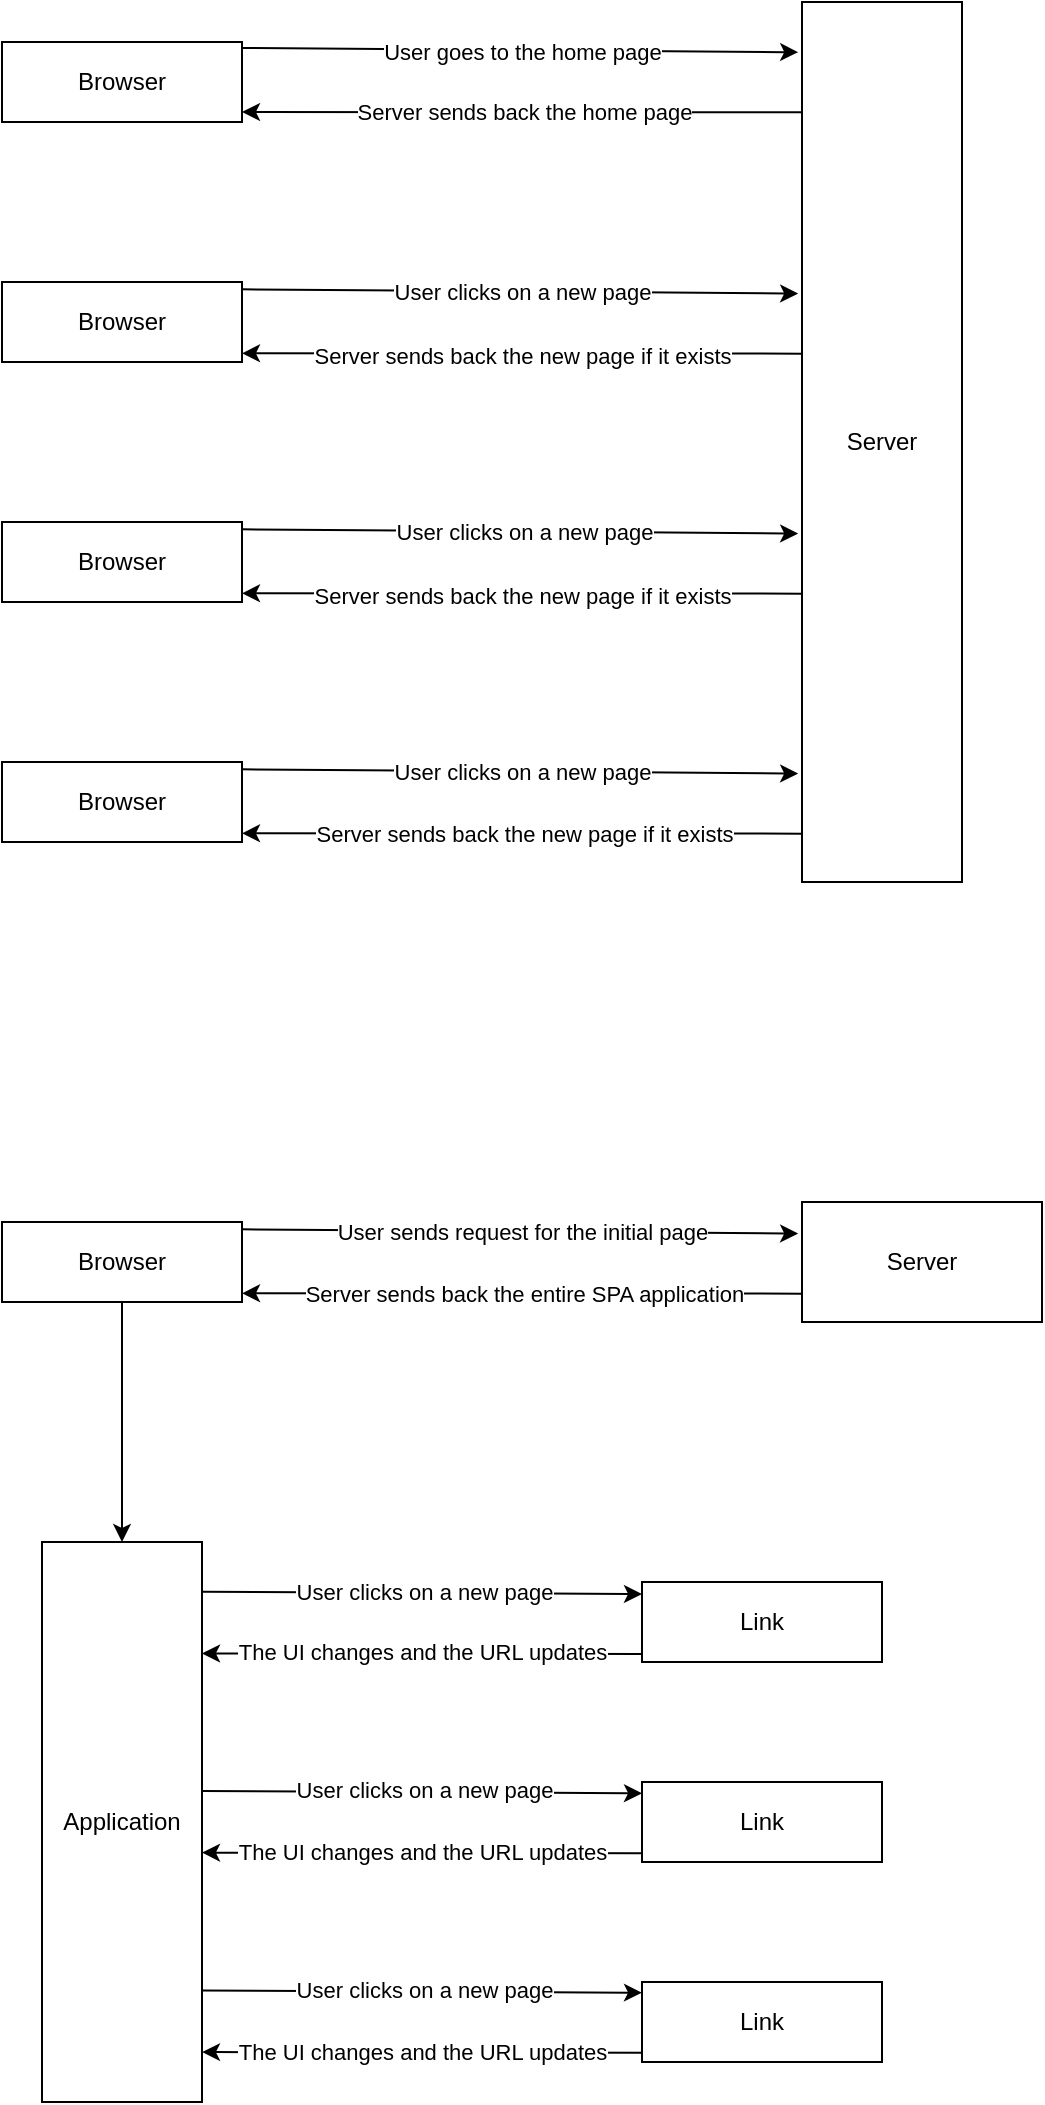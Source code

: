 <mxfile version="20.0.4" type="device"><diagram id="PL82T4AAYJtd6GoLpjL2" name="Page-1"><mxGraphModel dx="2076" dy="1142" grid="1" gridSize="10" guides="1" tooltips="1" connect="1" arrows="1" fold="1" page="1" pageScale="1" pageWidth="850" pageHeight="1100" math="0" shadow="0"><root><mxCell id="0"/><mxCell id="1" parent="0"/><mxCell id="Qf1ZlXFGLB6rgMoHLkWD-1" value="Server" style="rounded=0;whiteSpace=wrap;html=1;" vertex="1" parent="1"><mxGeometry x="560" y="120" width="80" height="440" as="geometry"/></mxCell><mxCell id="Qf1ZlXFGLB6rgMoHLkWD-2" value="Browser" style="rounded=0;whiteSpace=wrap;html=1;" vertex="1" parent="1"><mxGeometry x="160" y="140" width="120" height="40" as="geometry"/></mxCell><mxCell id="Qf1ZlXFGLB6rgMoHLkWD-4" value="Browser" style="rounded=0;whiteSpace=wrap;html=1;" vertex="1" parent="1"><mxGeometry x="160" y="260" width="120" height="40" as="geometry"/></mxCell><mxCell id="Qf1ZlXFGLB6rgMoHLkWD-5" value="Browser" style="rounded=0;whiteSpace=wrap;html=1;" vertex="1" parent="1"><mxGeometry x="160" y="380" width="120" height="40" as="geometry"/></mxCell><mxCell id="Qf1ZlXFGLB6rgMoHLkWD-6" value="Browser" style="rounded=0;whiteSpace=wrap;html=1;" vertex="1" parent="1"><mxGeometry x="160" y="500" width="120" height="40" as="geometry"/></mxCell><mxCell id="Qf1ZlXFGLB6rgMoHLkWD-7" value="" style="endArrow=classic;html=1;rounded=0;exitX=1;exitY=0.25;exitDx=0;exitDy=0;entryX=-0.024;entryY=0.073;entryDx=0;entryDy=0;entryPerimeter=0;" edge="1" parent="1"><mxGeometry width="50" height="50" relative="1" as="geometry"><mxPoint x="280.0" y="143" as="sourcePoint"/><mxPoint x="558.08" y="145.12" as="targetPoint"/></mxGeometry></mxCell><mxCell id="Qf1ZlXFGLB6rgMoHLkWD-21" value="User goes to the home page" style="edgeLabel;html=1;align=center;verticalAlign=middle;resizable=0;points=[];" vertex="1" connectable="0" parent="Qf1ZlXFGLB6rgMoHLkWD-7"><mxGeometry x="-0.096" y="-1" relative="1" as="geometry"><mxPoint x="14" as="offset"/></mxGeometry></mxCell><mxCell id="Qf1ZlXFGLB6rgMoHLkWD-8" value="" style="endArrow=classic;html=1;rounded=0;entryX=1;entryY=0.75;entryDx=0;entryDy=0;exitX=0;exitY=0.114;exitDx=0;exitDy=0;exitPerimeter=0;" edge="1" parent="1"><mxGeometry width="50" height="50" relative="1" as="geometry"><mxPoint x="560" y="175.16" as="sourcePoint"/><mxPoint x="280.0" y="175" as="targetPoint"/></mxGeometry></mxCell><mxCell id="Qf1ZlXFGLB6rgMoHLkWD-22" value="Server sends back the home page" style="edgeLabel;html=1;align=center;verticalAlign=middle;resizable=0;points=[];" vertex="1" connectable="0" parent="Qf1ZlXFGLB6rgMoHLkWD-8"><mxGeometry x="0.068" relative="1" as="geometry"><mxPoint x="10" as="offset"/></mxGeometry></mxCell><mxCell id="Qf1ZlXFGLB6rgMoHLkWD-9" value="" style="endArrow=classic;html=1;rounded=0;exitX=1;exitY=0.25;exitDx=0;exitDy=0;entryX=-0.024;entryY=0.073;entryDx=0;entryDy=0;entryPerimeter=0;" edge="1" parent="1"><mxGeometry width="50" height="50" relative="1" as="geometry"><mxPoint x="280.0" y="263.66" as="sourcePoint"/><mxPoint x="558.08" y="265.78" as="targetPoint"/></mxGeometry></mxCell><mxCell id="Qf1ZlXFGLB6rgMoHLkWD-23" value="User clicks on a new page" style="edgeLabel;html=1;align=center;verticalAlign=middle;resizable=0;points=[];" vertex="1" connectable="0" parent="Qf1ZlXFGLB6rgMoHLkWD-9"><mxGeometry x="-0.136" y="-3" relative="1" as="geometry"><mxPoint x="20" y="-3" as="offset"/></mxGeometry></mxCell><mxCell id="Qf1ZlXFGLB6rgMoHLkWD-10" value="" style="endArrow=classic;html=1;rounded=0;entryX=1;entryY=0.75;entryDx=0;entryDy=0;exitX=0;exitY=0.114;exitDx=0;exitDy=0;exitPerimeter=0;" edge="1" parent="1"><mxGeometry width="50" height="50" relative="1" as="geometry"><mxPoint x="560" y="295.82" as="sourcePoint"/><mxPoint x="280.0" y="295.66" as="targetPoint"/></mxGeometry></mxCell><mxCell id="Qf1ZlXFGLB6rgMoHLkWD-24" value="Server sends back the new page if it exists" style="edgeLabel;html=1;align=center;verticalAlign=middle;resizable=0;points=[];" vertex="1" connectable="0" parent="Qf1ZlXFGLB6rgMoHLkWD-10"><mxGeometry x="0.088" y="1" relative="1" as="geometry"><mxPoint x="12" as="offset"/></mxGeometry></mxCell><mxCell id="Qf1ZlXFGLB6rgMoHLkWD-17" value="" style="endArrow=classic;html=1;rounded=0;exitX=1;exitY=0.25;exitDx=0;exitDy=0;entryX=-0.024;entryY=0.073;entryDx=0;entryDy=0;entryPerimeter=0;" edge="1" parent="1"><mxGeometry width="50" height="50" relative="1" as="geometry"><mxPoint x="280.0" y="383.66" as="sourcePoint"/><mxPoint x="558.08" y="385.78" as="targetPoint"/></mxGeometry></mxCell><mxCell id="Qf1ZlXFGLB6rgMoHLkWD-25" value="User clicks on a new page" style="edgeLabel;html=1;align=center;verticalAlign=middle;resizable=0;points=[];" vertex="1" connectable="0" parent="Qf1ZlXFGLB6rgMoHLkWD-17"><mxGeometry x="-0.076" relative="1" as="geometry"><mxPoint x="12" as="offset"/></mxGeometry></mxCell><mxCell id="Qf1ZlXFGLB6rgMoHLkWD-18" value="" style="endArrow=classic;html=1;rounded=0;entryX=1;entryY=0.75;entryDx=0;entryDy=0;exitX=0;exitY=0.114;exitDx=0;exitDy=0;exitPerimeter=0;" edge="1" parent="1"><mxGeometry width="50" height="50" relative="1" as="geometry"><mxPoint x="560" y="415.82" as="sourcePoint"/><mxPoint x="280.0" y="415.66" as="targetPoint"/></mxGeometry></mxCell><mxCell id="Qf1ZlXFGLB6rgMoHLkWD-27" value="Server sends back the new page if it exists" style="edgeLabel;html=1;align=center;verticalAlign=middle;resizable=0;points=[];" vertex="1" connectable="0" parent="Qf1ZlXFGLB6rgMoHLkWD-18"><mxGeometry x="0.157" y="-1" relative="1" as="geometry"><mxPoint x="22" y="2" as="offset"/></mxGeometry></mxCell><mxCell id="Qf1ZlXFGLB6rgMoHLkWD-19" value="" style="endArrow=classic;html=1;rounded=0;exitX=1;exitY=0.25;exitDx=0;exitDy=0;entryX=-0.024;entryY=0.073;entryDx=0;entryDy=0;entryPerimeter=0;" edge="1" parent="1"><mxGeometry width="50" height="50" relative="1" as="geometry"><mxPoint x="280.0" y="503.66" as="sourcePoint"/><mxPoint x="558.08" y="505.78" as="targetPoint"/></mxGeometry></mxCell><mxCell id="Qf1ZlXFGLB6rgMoHLkWD-26" value="User clicks on a new page" style="edgeLabel;html=1;align=center;verticalAlign=middle;resizable=0;points=[];" vertex="1" connectable="0" parent="Qf1ZlXFGLB6rgMoHLkWD-19"><mxGeometry x="-0.101" y="1" relative="1" as="geometry"><mxPoint x="15" y="1" as="offset"/></mxGeometry></mxCell><mxCell id="Qf1ZlXFGLB6rgMoHLkWD-20" value="" style="endArrow=classic;html=1;rounded=0;entryX=1;entryY=0.75;entryDx=0;entryDy=0;exitX=0;exitY=0.114;exitDx=0;exitDy=0;exitPerimeter=0;" edge="1" parent="1"><mxGeometry width="50" height="50" relative="1" as="geometry"><mxPoint x="560" y="535.82" as="sourcePoint"/><mxPoint x="280.0" y="535.66" as="targetPoint"/></mxGeometry></mxCell><mxCell id="Qf1ZlXFGLB6rgMoHLkWD-28" value="Server sends back the new page if it exists" style="edgeLabel;html=1;align=center;verticalAlign=middle;resizable=0;points=[];" vertex="1" connectable="0" parent="Qf1ZlXFGLB6rgMoHLkWD-20"><mxGeometry x="0.132" relative="1" as="geometry"><mxPoint x="19" as="offset"/></mxGeometry></mxCell><mxCell id="Qf1ZlXFGLB6rgMoHLkWD-30" value="Browser" style="rounded=0;whiteSpace=wrap;html=1;" vertex="1" parent="1"><mxGeometry x="160" y="730" width="120" height="40" as="geometry"/></mxCell><mxCell id="Qf1ZlXFGLB6rgMoHLkWD-31" value="" style="endArrow=classic;html=1;rounded=0;exitX=1;exitY=0.25;exitDx=0;exitDy=0;entryX=-0.024;entryY=0.073;entryDx=0;entryDy=0;entryPerimeter=0;" edge="1" parent="1"><mxGeometry width="50" height="50" relative="1" as="geometry"><mxPoint x="280" y="733.66" as="sourcePoint"/><mxPoint x="558.08" y="735.78" as="targetPoint"/></mxGeometry></mxCell><mxCell id="Qf1ZlXFGLB6rgMoHLkWD-32" value="User sends request for the initial page" style="edgeLabel;html=1;align=center;verticalAlign=middle;resizable=0;points=[];" vertex="1" connectable="0" parent="Qf1ZlXFGLB6rgMoHLkWD-31"><mxGeometry x="-0.101" y="1" relative="1" as="geometry"><mxPoint x="15" y="1" as="offset"/></mxGeometry></mxCell><mxCell id="Qf1ZlXFGLB6rgMoHLkWD-33" value="" style="endArrow=classic;html=1;rounded=0;entryX=1;entryY=0.75;entryDx=0;entryDy=0;exitX=0;exitY=0.114;exitDx=0;exitDy=0;exitPerimeter=0;" edge="1" parent="1"><mxGeometry width="50" height="50" relative="1" as="geometry"><mxPoint x="560" y="765.82" as="sourcePoint"/><mxPoint x="280" y="765.66" as="targetPoint"/></mxGeometry></mxCell><mxCell id="Qf1ZlXFGLB6rgMoHLkWD-34" value="Server sends back the entire SPA application" style="edgeLabel;html=1;align=center;verticalAlign=middle;resizable=0;points=[];" vertex="1" connectable="0" parent="Qf1ZlXFGLB6rgMoHLkWD-33"><mxGeometry x="0.132" relative="1" as="geometry"><mxPoint x="19" as="offset"/></mxGeometry></mxCell><mxCell id="Qf1ZlXFGLB6rgMoHLkWD-35" value="Server" style="rounded=0;whiteSpace=wrap;html=1;" vertex="1" parent="1"><mxGeometry x="560" y="720" width="120" height="60" as="geometry"/></mxCell><mxCell id="Qf1ZlXFGLB6rgMoHLkWD-36" value="Application" style="rounded=0;whiteSpace=wrap;html=1;" vertex="1" parent="1"><mxGeometry x="180" y="890" width="80" height="280" as="geometry"/></mxCell><mxCell id="Qf1ZlXFGLB6rgMoHLkWD-37" value="" style="endArrow=classic;html=1;rounded=0;" edge="1" parent="1" source="Qf1ZlXFGLB6rgMoHLkWD-30" target="Qf1ZlXFGLB6rgMoHLkWD-36"><mxGeometry width="50" height="50" relative="1" as="geometry"><mxPoint x="410" y="850" as="sourcePoint"/><mxPoint x="460" y="800" as="targetPoint"/></mxGeometry></mxCell><mxCell id="Qf1ZlXFGLB6rgMoHLkWD-38" value="Link" style="rounded=0;whiteSpace=wrap;html=1;" vertex="1" parent="1"><mxGeometry x="480" y="910" width="120" height="40" as="geometry"/></mxCell><mxCell id="Qf1ZlXFGLB6rgMoHLkWD-39" value="Link" style="rounded=0;whiteSpace=wrap;html=1;" vertex="1" parent="1"><mxGeometry x="480" y="1010" width="120" height="40" as="geometry"/></mxCell><mxCell id="Qf1ZlXFGLB6rgMoHLkWD-40" value="Link" style="rounded=0;whiteSpace=wrap;html=1;" vertex="1" parent="1"><mxGeometry x="480" y="1110" width="120" height="40" as="geometry"/></mxCell><mxCell id="Qf1ZlXFGLB6rgMoHLkWD-41" value="" style="endArrow=classic;html=1;rounded=0;exitX=1.005;exitY=0.089;exitDx=0;exitDy=0;exitPerimeter=0;" edge="1" parent="1" source="Qf1ZlXFGLB6rgMoHLkWD-36"><mxGeometry width="50" height="50" relative="1" as="geometry"><mxPoint x="260" y="913.69" as="sourcePoint"/><mxPoint x="480" y="916" as="targetPoint"/></mxGeometry></mxCell><mxCell id="Qf1ZlXFGLB6rgMoHLkWD-45" value="User clicks on a new page" style="edgeLabel;html=1;align=center;verticalAlign=middle;resizable=0;points=[];" vertex="1" connectable="0" parent="Qf1ZlXFGLB6rgMoHLkWD-41"><mxGeometry x="-0.099" y="1" relative="1" as="geometry"><mxPoint x="11" as="offset"/></mxGeometry></mxCell><mxCell id="Qf1ZlXFGLB6rgMoHLkWD-43" value="" style="endArrow=classic;html=1;rounded=0;entryX=1;entryY=0.75;entryDx=0;entryDy=0;" edge="1" parent="1"><mxGeometry width="50" height="50" relative="1" as="geometry"><mxPoint x="480" y="946" as="sourcePoint"/><mxPoint x="260" y="945.69" as="targetPoint"/></mxGeometry></mxCell><mxCell id="Qf1ZlXFGLB6rgMoHLkWD-46" value="The UI changes and the URL updates" style="edgeLabel;html=1;align=center;verticalAlign=middle;resizable=0;points=[];" vertex="1" connectable="0" parent="Qf1ZlXFGLB6rgMoHLkWD-43"><mxGeometry x="-0.309" y="-1" relative="1" as="geometry"><mxPoint x="-34" as="offset"/></mxGeometry></mxCell><mxCell id="Qf1ZlXFGLB6rgMoHLkWD-47" value="" style="endArrow=classic;html=1;rounded=0;exitX=1.005;exitY=0.089;exitDx=0;exitDy=0;exitPerimeter=0;" edge="1" parent="1"><mxGeometry width="50" height="50" relative="1" as="geometry"><mxPoint x="260.4" y="1014.54" as="sourcePoint"/><mxPoint x="480" y="1015.62" as="targetPoint"/></mxGeometry></mxCell><mxCell id="Qf1ZlXFGLB6rgMoHLkWD-48" value="User clicks on a new page" style="edgeLabel;html=1;align=center;verticalAlign=middle;resizable=0;points=[];" vertex="1" connectable="0" parent="Qf1ZlXFGLB6rgMoHLkWD-47"><mxGeometry x="-0.099" y="1" relative="1" as="geometry"><mxPoint x="11" as="offset"/></mxGeometry></mxCell><mxCell id="Qf1ZlXFGLB6rgMoHLkWD-49" value="" style="endArrow=classic;html=1;rounded=0;entryX=1;entryY=0.75;entryDx=0;entryDy=0;" edge="1" parent="1"><mxGeometry width="50" height="50" relative="1" as="geometry"><mxPoint x="480" y="1045.62" as="sourcePoint"/><mxPoint x="260" y="1045.31" as="targetPoint"/></mxGeometry></mxCell><mxCell id="Qf1ZlXFGLB6rgMoHLkWD-50" value="The UI changes and the URL updates" style="edgeLabel;html=1;align=center;verticalAlign=middle;resizable=0;points=[];" vertex="1" connectable="0" parent="Qf1ZlXFGLB6rgMoHLkWD-49"><mxGeometry x="-0.309" y="-1" relative="1" as="geometry"><mxPoint x="-34" as="offset"/></mxGeometry></mxCell><mxCell id="Qf1ZlXFGLB6rgMoHLkWD-51" value="" style="endArrow=classic;html=1;rounded=0;exitX=1.005;exitY=0.089;exitDx=0;exitDy=0;exitPerimeter=0;" edge="1" parent="1"><mxGeometry width="50" height="50" relative="1" as="geometry"><mxPoint x="260.4" y="1114.28" as="sourcePoint"/><mxPoint x="480" y="1115.36" as="targetPoint"/></mxGeometry></mxCell><mxCell id="Qf1ZlXFGLB6rgMoHLkWD-52" value="User clicks on a new page" style="edgeLabel;html=1;align=center;verticalAlign=middle;resizable=0;points=[];" vertex="1" connectable="0" parent="Qf1ZlXFGLB6rgMoHLkWD-51"><mxGeometry x="-0.099" y="1" relative="1" as="geometry"><mxPoint x="11" as="offset"/></mxGeometry></mxCell><mxCell id="Qf1ZlXFGLB6rgMoHLkWD-53" value="" style="endArrow=classic;html=1;rounded=0;entryX=1;entryY=0.75;entryDx=0;entryDy=0;" edge="1" parent="1"><mxGeometry width="50" height="50" relative="1" as="geometry"><mxPoint x="480" y="1145.36" as="sourcePoint"/><mxPoint x="260" y="1145.05" as="targetPoint"/></mxGeometry></mxCell><mxCell id="Qf1ZlXFGLB6rgMoHLkWD-54" value="The UI changes and the URL updates" style="edgeLabel;html=1;align=center;verticalAlign=middle;resizable=0;points=[];" vertex="1" connectable="0" parent="Qf1ZlXFGLB6rgMoHLkWD-53"><mxGeometry x="-0.309" y="-1" relative="1" as="geometry"><mxPoint x="-34" as="offset"/></mxGeometry></mxCell></root></mxGraphModel></diagram></mxfile>